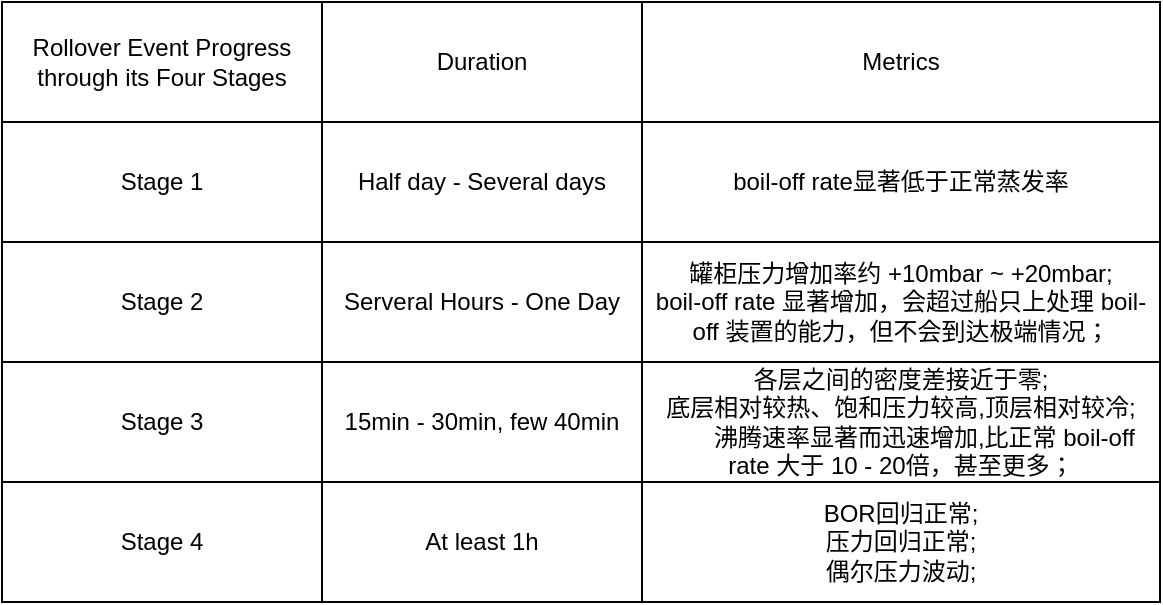 <mxfile version="22.1.21" type="github">
  <diagram name="第 1 页" id="ICB7nvsSRyh_RITRN5Gz">
    <mxGraphModel dx="1026" dy="651" grid="0" gridSize="10" guides="1" tooltips="1" connect="1" arrows="1" fold="1" page="0" pageScale="1" pageWidth="1200" pageHeight="1920" math="0" shadow="0">
      <root>
        <mxCell id="0" />
        <mxCell id="1" parent="0" />
        <mxCell id="auUhlvlmNyIOAaCUnZLi-1" value="Rollover Event Progress through its Four Stages" style="rounded=0;whiteSpace=wrap;html=1;" vertex="1" parent="1">
          <mxGeometry x="264" y="181" width="160" height="60" as="geometry" />
        </mxCell>
        <mxCell id="auUhlvlmNyIOAaCUnZLi-2" value="Stage 1" style="rounded=0;whiteSpace=wrap;html=1;" vertex="1" parent="1">
          <mxGeometry x="264" y="241" width="160" height="60" as="geometry" />
        </mxCell>
        <mxCell id="auUhlvlmNyIOAaCUnZLi-3" value="Stage 2" style="rounded=0;whiteSpace=wrap;html=1;" vertex="1" parent="1">
          <mxGeometry x="264" y="301" width="160" height="60" as="geometry" />
        </mxCell>
        <mxCell id="auUhlvlmNyIOAaCUnZLi-4" value="Stage 3" style="rounded=0;whiteSpace=wrap;html=1;" vertex="1" parent="1">
          <mxGeometry x="264" y="361" width="160" height="60" as="geometry" />
        </mxCell>
        <mxCell id="auUhlvlmNyIOAaCUnZLi-5" value="Stage 4" style="rounded=0;whiteSpace=wrap;html=1;" vertex="1" parent="1">
          <mxGeometry x="264" y="421" width="160" height="60" as="geometry" />
        </mxCell>
        <mxCell id="auUhlvlmNyIOAaCUnZLi-6" value="Duration" style="rounded=0;whiteSpace=wrap;html=1;" vertex="1" parent="1">
          <mxGeometry x="424" y="181" width="160" height="60" as="geometry" />
        </mxCell>
        <mxCell id="auUhlvlmNyIOAaCUnZLi-7" value="Half day - Several days" style="rounded=0;whiteSpace=wrap;html=1;" vertex="1" parent="1">
          <mxGeometry x="424" y="241" width="160" height="60" as="geometry" />
        </mxCell>
        <mxCell id="auUhlvlmNyIOAaCUnZLi-8" value="Serveral Hours - One Day" style="rounded=0;whiteSpace=wrap;html=1;" vertex="1" parent="1">
          <mxGeometry x="424" y="301" width="160" height="60" as="geometry" />
        </mxCell>
        <mxCell id="auUhlvlmNyIOAaCUnZLi-10" value="15min - 30min, few 40min" style="rounded=0;whiteSpace=wrap;html=1;" vertex="1" parent="1">
          <mxGeometry x="424" y="361" width="160" height="60" as="geometry" />
        </mxCell>
        <mxCell id="auUhlvlmNyIOAaCUnZLi-11" value="At least 1h" style="rounded=0;whiteSpace=wrap;html=1;" vertex="1" parent="1">
          <mxGeometry x="424" y="421" width="160" height="60" as="geometry" />
        </mxCell>
        <mxCell id="auUhlvlmNyIOAaCUnZLi-12" value="Metrics" style="rounded=0;whiteSpace=wrap;html=1;" vertex="1" parent="1">
          <mxGeometry x="584" y="181" width="259" height="60" as="geometry" />
        </mxCell>
        <mxCell id="auUhlvlmNyIOAaCUnZLi-13" value="boil-off rate显著低于正常蒸发率" style="rounded=0;whiteSpace=wrap;html=1;" vertex="1" parent="1">
          <mxGeometry x="584" y="241" width="259" height="60" as="geometry" />
        </mxCell>
        <mxCell id="auUhlvlmNyIOAaCUnZLi-14" value="&lt;div&gt;罐柜压力增加率约 +10mbar ~ +20mbar;&lt;/div&gt;&lt;div&gt;boil-off rate 显著增加，会超过船只上处理 boil-off 装置的能力，但不会到达极端情况；&lt;span style=&quot;&quot;&gt;&lt;/span&gt;&lt;/div&gt;" style="rounded=0;whiteSpace=wrap;html=1;" vertex="1" parent="1">
          <mxGeometry x="584" y="301" width="259" height="60" as="geometry" />
        </mxCell>
        <mxCell id="auUhlvlmNyIOAaCUnZLi-15" value="&lt;div&gt;各层之间的密度差接近于零;&lt;/div&gt;&lt;div&gt;底层相对较热、饱和压力较高,&lt;span style=&quot;background-color: initial;&quot;&gt;顶层相对较冷;&lt;/span&gt;&lt;/div&gt;&lt;div&gt;&lt;span style=&quot;&quot;&gt;&lt;span style=&quot;&quot;&gt;&lt;span style=&quot;white-space: pre;&quot;&gt;&amp;nbsp;&amp;nbsp;&amp;nbsp;&amp;nbsp;&lt;/span&gt;&lt;span style=&quot;white-space: pre;&quot;&gt;&amp;nbsp;&amp;nbsp;&amp;nbsp;&amp;nbsp;&lt;/span&gt;&lt;/span&gt;沸腾速率显著而迅速增加,比正常 boil-off&amp;nbsp; rate 大于 10 - 20倍，甚至更多；&lt;/span&gt;&lt;/div&gt;" style="rounded=0;whiteSpace=wrap;html=1;" vertex="1" parent="1">
          <mxGeometry x="584" y="361" width="259" height="60" as="geometry" />
        </mxCell>
        <mxCell id="auUhlvlmNyIOAaCUnZLi-16" value="&lt;div&gt;BOR回归正常;&lt;/div&gt;&lt;div&gt;压力回归正常;&lt;/div&gt;&lt;div&gt;&lt;span style=&quot;background-color: initial;&quot;&gt;偶尔压力波动;&lt;/span&gt;&lt;/div&gt;" style="rounded=0;whiteSpace=wrap;html=1;" vertex="1" parent="1">
          <mxGeometry x="584" y="421" width="259" height="60" as="geometry" />
        </mxCell>
      </root>
    </mxGraphModel>
  </diagram>
</mxfile>
